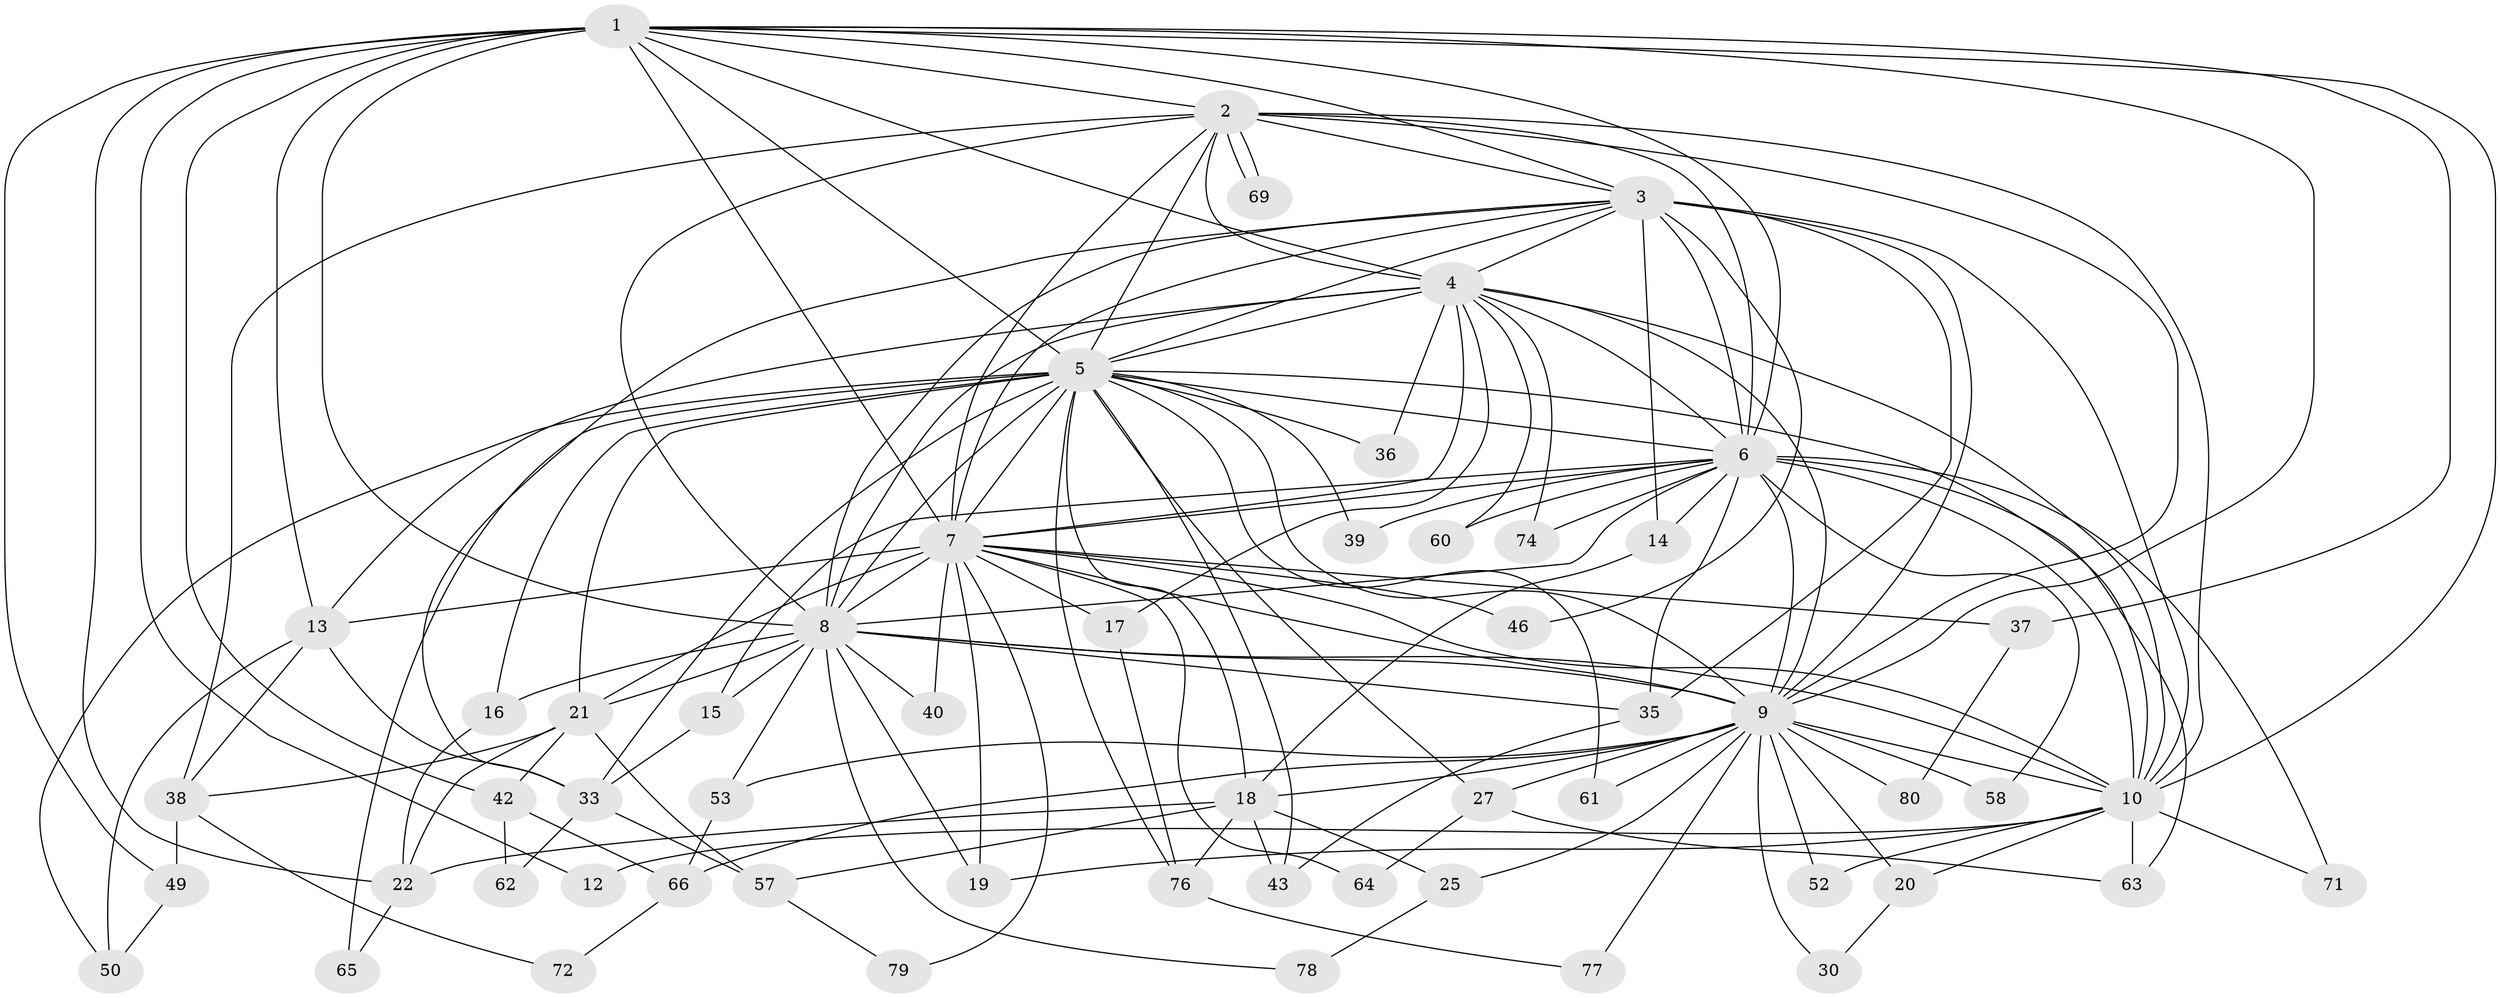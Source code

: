 // Generated by graph-tools (version 1.1) at 2025/23/03/03/25 07:23:46]
// undirected, 56 vertices, 153 edges
graph export_dot {
graph [start="1"]
  node [color=gray90,style=filled];
  1 [super="+48"];
  2 [super="+29"];
  3 [super="+32"];
  4 [super="+56"];
  5 [super="+28"];
  6 [super="+31"];
  7 [super="+26"];
  8 [super="+11"];
  9 [super="+23"];
  10 [super="+75"];
  12;
  13 [super="+34"];
  14;
  15 [super="+54"];
  16;
  17;
  18 [super="+55"];
  19;
  20;
  21 [super="+24"];
  22 [super="+41"];
  25;
  27;
  30;
  33 [super="+44"];
  35 [super="+51"];
  36;
  37;
  38 [super="+45"];
  39;
  40;
  42 [super="+73"];
  43 [super="+47"];
  46;
  49;
  50 [super="+70"];
  52;
  53 [super="+67"];
  57 [super="+59"];
  58;
  60;
  61;
  62;
  63 [super="+68"];
  64;
  65;
  66;
  69;
  71;
  72;
  74;
  76 [super="+81"];
  77;
  78;
  79;
  80;
  1 -- 2;
  1 -- 3;
  1 -- 4;
  1 -- 5;
  1 -- 6 [weight=2];
  1 -- 7;
  1 -- 8 [weight=2];
  1 -- 9;
  1 -- 10;
  1 -- 12;
  1 -- 22;
  1 -- 37;
  1 -- 42;
  1 -- 49;
  1 -- 13;
  2 -- 3;
  2 -- 4;
  2 -- 5 [weight=2];
  2 -- 6;
  2 -- 7;
  2 -- 8;
  2 -- 9;
  2 -- 10 [weight=2];
  2 -- 69;
  2 -- 69;
  2 -- 38;
  3 -- 4;
  3 -- 5;
  3 -- 6;
  3 -- 7;
  3 -- 8;
  3 -- 9 [weight=2];
  3 -- 10;
  3 -- 14;
  3 -- 35;
  3 -- 46;
  3 -- 33;
  4 -- 5;
  4 -- 6;
  4 -- 7 [weight=2];
  4 -- 8;
  4 -- 9;
  4 -- 10;
  4 -- 13;
  4 -- 17;
  4 -- 36;
  4 -- 60;
  4 -- 74;
  5 -- 6;
  5 -- 7;
  5 -- 8;
  5 -- 9;
  5 -- 10;
  5 -- 16;
  5 -- 18;
  5 -- 21;
  5 -- 27;
  5 -- 33;
  5 -- 36;
  5 -- 61;
  5 -- 65;
  5 -- 50;
  5 -- 39;
  5 -- 43;
  5 -- 76;
  6 -- 7;
  6 -- 8;
  6 -- 9;
  6 -- 10;
  6 -- 14;
  6 -- 15;
  6 -- 39;
  6 -- 58;
  6 -- 60;
  6 -- 74;
  6 -- 35;
  6 -- 71;
  6 -- 63;
  7 -- 8;
  7 -- 9;
  7 -- 10;
  7 -- 13;
  7 -- 17;
  7 -- 21;
  7 -- 37;
  7 -- 40;
  7 -- 79;
  7 -- 64;
  7 -- 19;
  7 -- 46;
  8 -- 9;
  8 -- 10;
  8 -- 15;
  8 -- 16;
  8 -- 19;
  8 -- 40;
  8 -- 53 [weight=2];
  8 -- 78;
  8 -- 35;
  8 -- 21;
  9 -- 10;
  9 -- 20;
  9 -- 25;
  9 -- 30;
  9 -- 52;
  9 -- 53;
  9 -- 58;
  9 -- 61;
  9 -- 77;
  9 -- 80;
  9 -- 18;
  9 -- 66;
  9 -- 27;
  10 -- 12;
  10 -- 19;
  10 -- 20;
  10 -- 52;
  10 -- 63;
  10 -- 71;
  13 -- 33;
  13 -- 38;
  13 -- 50;
  14 -- 18;
  15 -- 33;
  16 -- 22;
  17 -- 76;
  18 -- 25;
  18 -- 76;
  18 -- 22;
  18 -- 57;
  18 -- 43;
  20 -- 30;
  21 -- 22;
  21 -- 38;
  21 -- 57;
  21 -- 42;
  22 -- 65;
  25 -- 78;
  27 -- 63;
  27 -- 64;
  33 -- 62;
  33 -- 57;
  35 -- 43;
  37 -- 80;
  38 -- 72;
  38 -- 49;
  42 -- 62;
  42 -- 66;
  49 -- 50;
  53 -- 66;
  57 -- 79;
  66 -- 72;
  76 -- 77;
}
